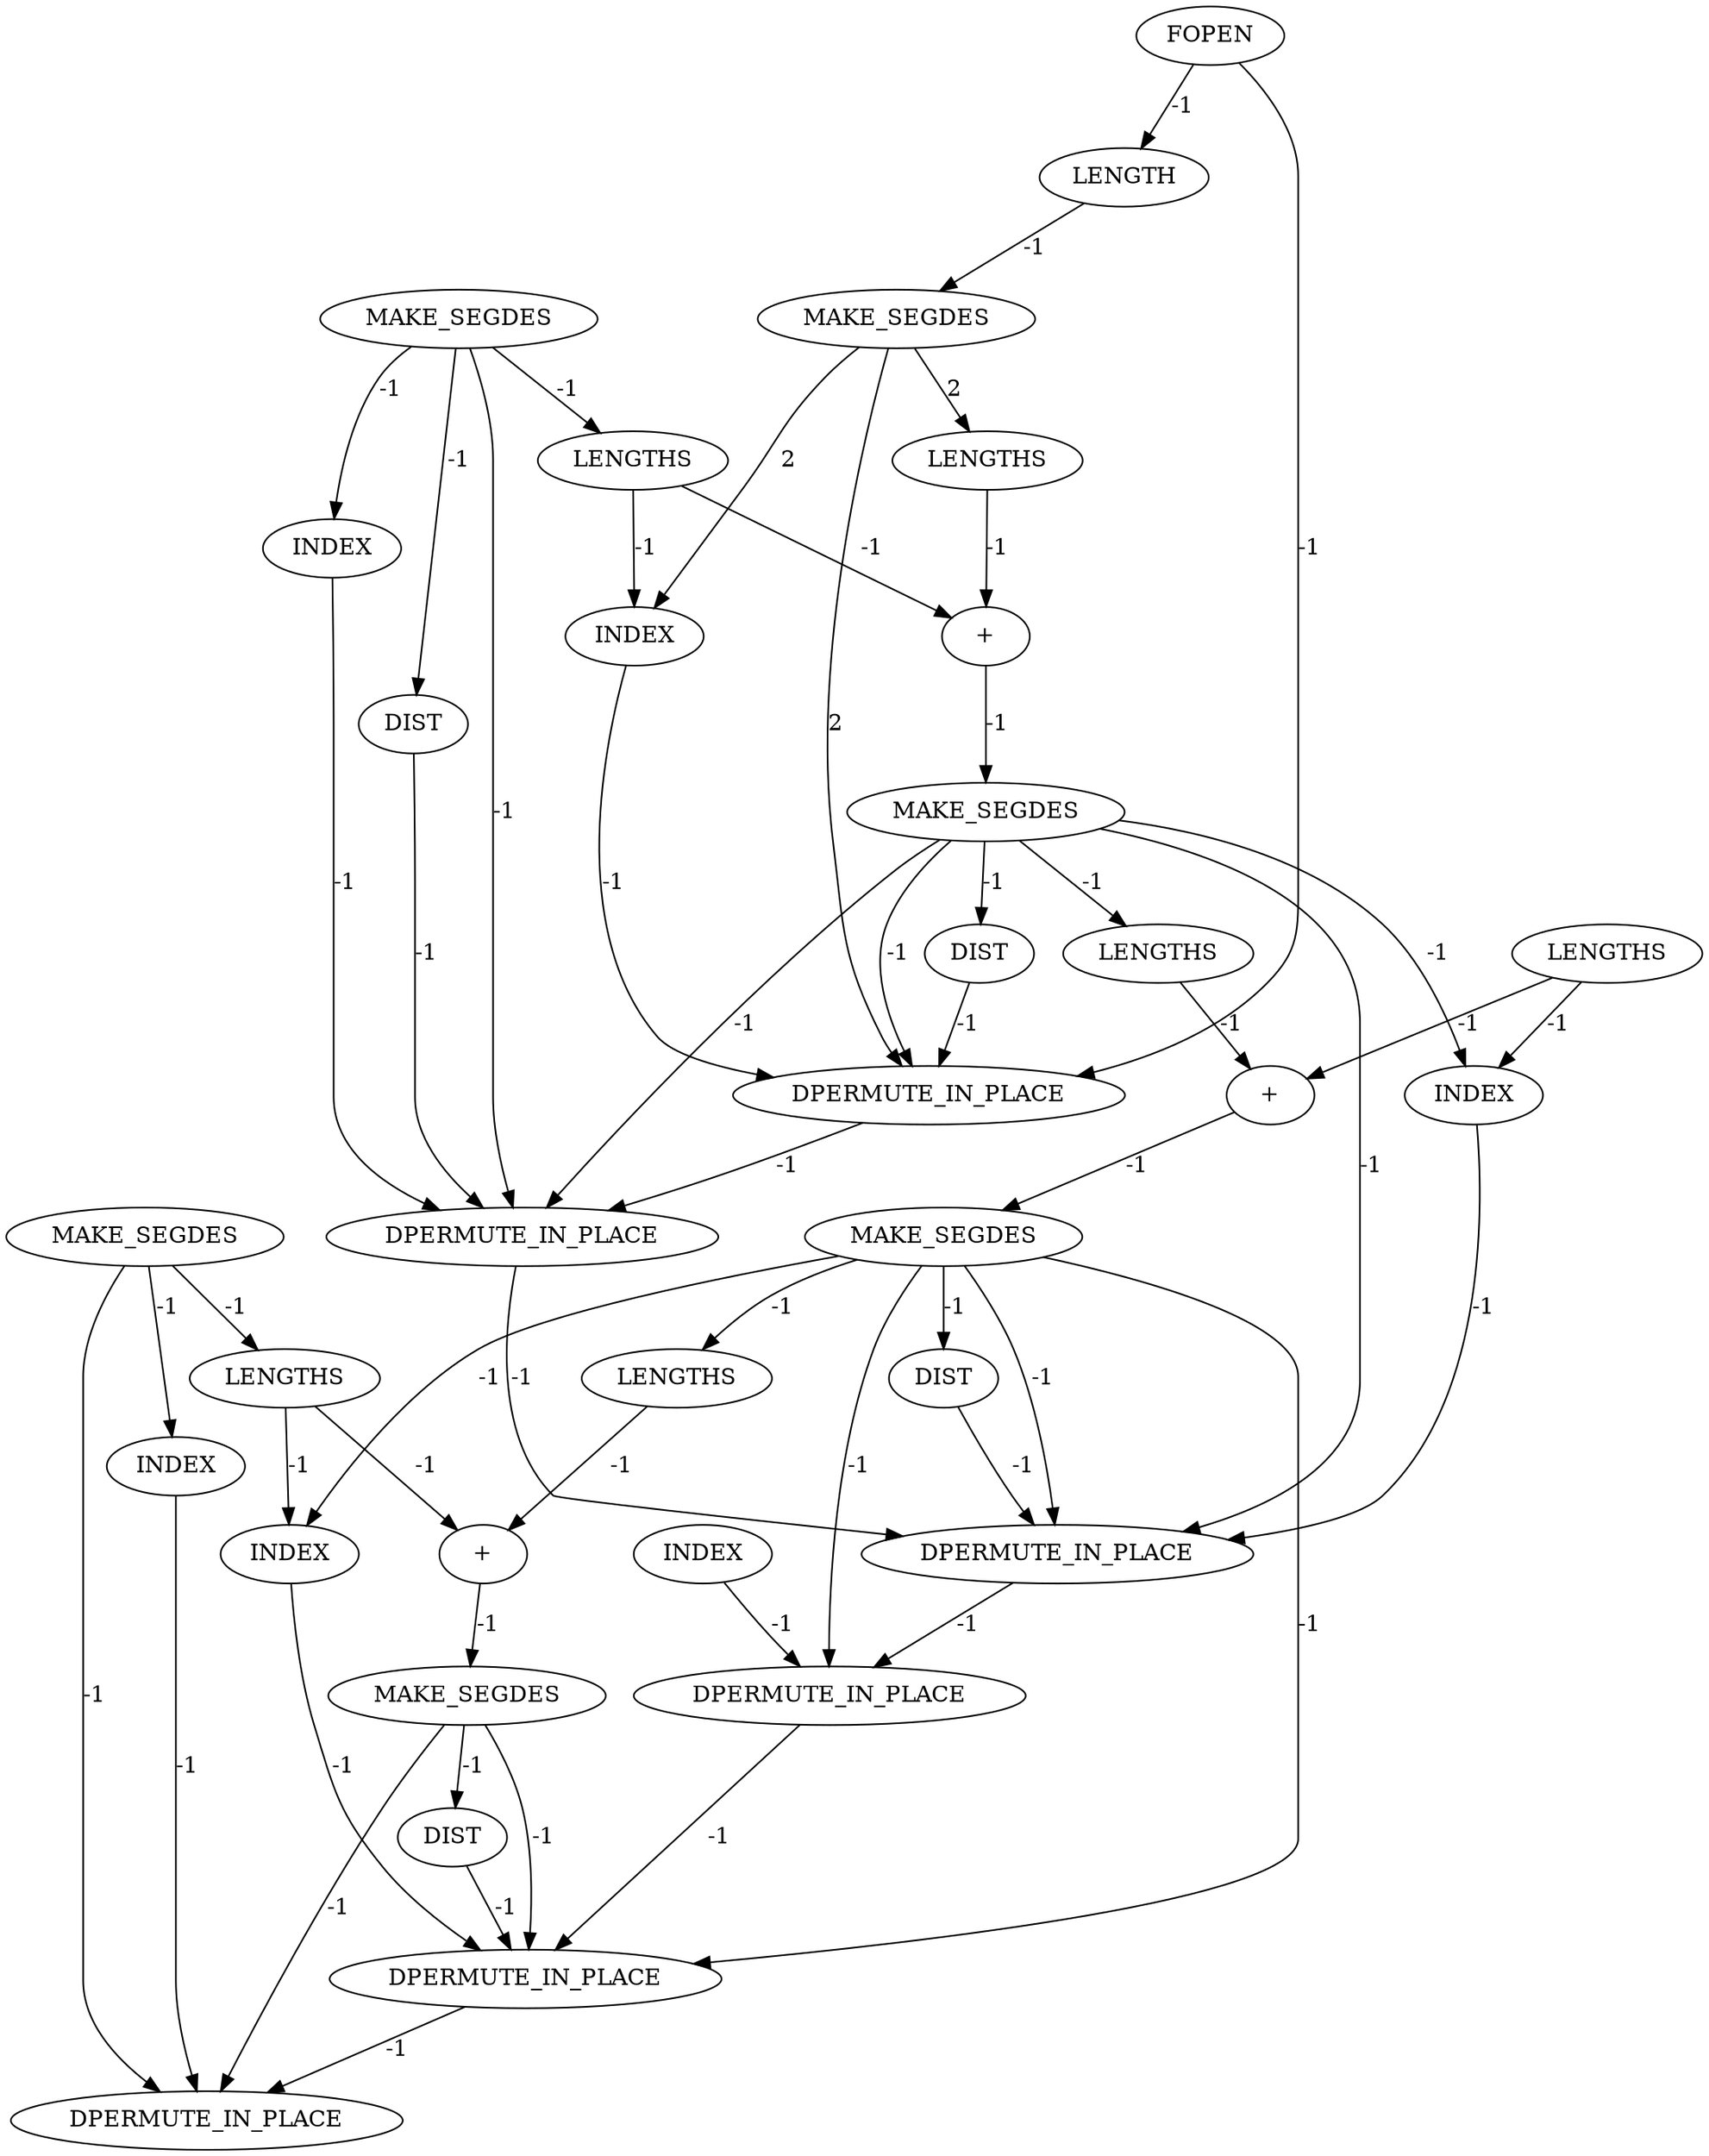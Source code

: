 digraph {
	maximal_independent_set_large_rl_INST_2939 [label=INDEX cost=0]
	maximal_independent_set_large_rl_INST_5983 [label=DPERMUTE_IN_PLACE cost=0]
	maximal_independent_set_large_rl_INST_3015 [label=LENGTHS cost=0]
	maximal_independent_set_large_rl_INST_5986 [label=DPERMUTE_IN_PLACE cost=0]
	maximal_independent_set_large_rl_INST_103 [label=MAKE_SEGDES cost=0]
	maximal_independent_set_large_rl_INST_2961 [label=DIST cost=0]
	maximal_independent_set_large_rl_INST_2997 [label=LENGTHS cost=0]
	maximal_independent_set_large_rl_INST_2950 [label="+" cost=0]
	maximal_independent_set_large_rl_INST_3016 [label="+" cost=0]
	maximal_independent_set_large_rl_INST_2955 [label=MAKE_SEGDES cost=0]
	maximal_independent_set_large_rl_INST_96 [label=FOPEN cost=0]
	maximal_independent_set_large_rl_INST_3005 [label=INDEX cost=0]
	maximal_independent_set_large_rl_INST_2884 [label="+" cost=0]
	maximal_independent_set_large_rl_INST_2840 [label=MAKE_SEGDES cost=3784]
	maximal_independent_set_large_rl_INST_2889 [label=MAKE_SEGDES cost=0]
	maximal_independent_set_large_rl_INST_2861 [label=INDEX cost=0]
	maximal_independent_set_large_rl_INST_2895 [label=DIST cost=0]
	maximal_independent_set_large_rl_INST_2949 [label=LENGTHS cost=0]
	maximal_independent_set_large_rl_INST_2883 [label=LENGTHS cost=0]
	maximal_independent_set_large_rl_INST_2844 [label=MAKE_SEGDES cost=0]
	maximal_independent_set_large_rl_INST_2931 [label=LENGTHS cost=0]
	maximal_independent_set_large_rl_INST_2839 [label=LENGTH cost=0]
	maximal_independent_set_large_rl_INST_2927 [label=INDEX cost=0]
	maximal_independent_set_large_rl_INST_2993 [label=INDEX cost=0]
	maximal_independent_set_large_rl_INST_5984 [label=DPERMUTE_IN_PLACE cost=0]
	maximal_independent_set_large_rl_INST_3027 [label=DIST cost=0]
	maximal_independent_set_large_rl_INST_2873 [label=INDEX cost=0]
	maximal_independent_set_large_rl_INST_5985 [label=DPERMUTE_IN_PLACE cost=0]
	maximal_independent_set_large_rl_INST_2865 [label=LENGTHS cost=0]
	maximal_independent_set_large_rl_INST_5981 [label=DPERMUTE_IN_PLACE cost=0]
	maximal_independent_set_large_rl_INST_3021 [label=MAKE_SEGDES cost=0]
	maximal_independent_set_large_rl_INST_5982 [label=DPERMUTE_IN_PLACE cost=0]
	maximal_independent_set_large_rl_INST_2850 [label=DIST cost=0]
	maximal_independent_set_large_rl_INST_2939 -> maximal_independent_set_large_rl_INST_5983 [label=-1 cost=-1]
	maximal_independent_set_large_rl_INST_5983 -> maximal_independent_set_large_rl_INST_5984 [label=-1 cost=-1]
	maximal_independent_set_large_rl_INST_3015 -> maximal_independent_set_large_rl_INST_3016 [label=-1 cost=-1]
	maximal_independent_set_large_rl_INST_103 -> maximal_independent_set_large_rl_INST_2993 [label=-1 cost=-1]
	maximal_independent_set_large_rl_INST_103 -> maximal_independent_set_large_rl_INST_2997 [label=-1 cost=-1]
	maximal_independent_set_large_rl_INST_103 -> maximal_independent_set_large_rl_INST_5986 [label=-1 cost=-1]
	maximal_independent_set_large_rl_INST_2961 -> maximal_independent_set_large_rl_INST_5983 [label=-1 cost=-1]
	maximal_independent_set_large_rl_INST_2997 -> maximal_independent_set_large_rl_INST_3005 [label=-1 cost=-1]
	maximal_independent_set_large_rl_INST_2997 -> maximal_independent_set_large_rl_INST_3016 [label=-1 cost=-1]
	maximal_independent_set_large_rl_INST_2950 -> maximal_independent_set_large_rl_INST_2955 [label=-1 cost=-1]
	maximal_independent_set_large_rl_INST_3016 -> maximal_independent_set_large_rl_INST_3021 [label=-1 cost=-1]
	maximal_independent_set_large_rl_INST_2955 -> maximal_independent_set_large_rl_INST_2961 [label=-1 cost=-1]
	maximal_independent_set_large_rl_INST_2955 -> maximal_independent_set_large_rl_INST_5983 [label=-1 cost=-1]
	maximal_independent_set_large_rl_INST_2955 -> maximal_independent_set_large_rl_INST_5984 [label=-1 cost=-1]
	maximal_independent_set_large_rl_INST_2955 -> maximal_independent_set_large_rl_INST_3005 [label=-1 cost=-1]
	maximal_independent_set_large_rl_INST_2955 -> maximal_independent_set_large_rl_INST_3015 [label=-1 cost=-1]
	maximal_independent_set_large_rl_INST_2955 -> maximal_independent_set_large_rl_INST_5985 [label=-1 cost=-1]
	maximal_independent_set_large_rl_INST_96 -> maximal_independent_set_large_rl_INST_2839 [label=-1 cost=-1]
	maximal_independent_set_large_rl_INST_96 -> maximal_independent_set_large_rl_INST_5981 [label=-1 cost=-1]
	maximal_independent_set_large_rl_INST_3005 -> maximal_independent_set_large_rl_INST_5985 [label=-1 cost=-1]
	maximal_independent_set_large_rl_INST_2884 -> maximal_independent_set_large_rl_INST_2889 [label=-1 cost=-1]
	maximal_independent_set_large_rl_INST_2840 -> maximal_independent_set_large_rl_INST_2873 [label=2 cost=2]
	maximal_independent_set_large_rl_INST_2840 -> maximal_independent_set_large_rl_INST_2883 [label=2 cost=2]
	maximal_independent_set_large_rl_INST_2840 -> maximal_independent_set_large_rl_INST_5981 [label=2 cost=2]
	maximal_independent_set_large_rl_INST_2889 -> maximal_independent_set_large_rl_INST_2895 [label=-1 cost=-1]
	maximal_independent_set_large_rl_INST_2889 -> maximal_independent_set_large_rl_INST_5981 [label=-1 cost=-1]
	maximal_independent_set_large_rl_INST_2889 -> maximal_independent_set_large_rl_INST_5982 [label=-1 cost=-1]
	maximal_independent_set_large_rl_INST_2889 -> maximal_independent_set_large_rl_INST_2939 [label=-1 cost=-1]
	maximal_independent_set_large_rl_INST_2889 -> maximal_independent_set_large_rl_INST_2949 [label=-1 cost=-1]
	maximal_independent_set_large_rl_INST_2889 -> maximal_independent_set_large_rl_INST_5983 [label=-1 cost=-1]
	maximal_independent_set_large_rl_INST_2861 -> maximal_independent_set_large_rl_INST_5982 [label=-1 cost=-1]
	maximal_independent_set_large_rl_INST_2895 -> maximal_independent_set_large_rl_INST_5981 [label=-1 cost=-1]
	maximal_independent_set_large_rl_INST_2949 -> maximal_independent_set_large_rl_INST_2950 [label=-1 cost=-1]
	maximal_independent_set_large_rl_INST_2883 -> maximal_independent_set_large_rl_INST_2884 [label=-1 cost=-1]
	maximal_independent_set_large_rl_INST_2844 -> maximal_independent_set_large_rl_INST_2850 [label=-1 cost=-1]
	maximal_independent_set_large_rl_INST_2844 -> maximal_independent_set_large_rl_INST_2861 [label=-1 cost=-1]
	maximal_independent_set_large_rl_INST_2844 -> maximal_independent_set_large_rl_INST_2865 [label=-1 cost=-1]
	maximal_independent_set_large_rl_INST_2844 -> maximal_independent_set_large_rl_INST_5982 [label=-1 cost=-1]
	maximal_independent_set_large_rl_INST_2931 -> maximal_independent_set_large_rl_INST_2939 [label=-1 cost=-1]
	maximal_independent_set_large_rl_INST_2931 -> maximal_independent_set_large_rl_INST_2950 [label=-1 cost=-1]
	maximal_independent_set_large_rl_INST_2839 -> maximal_independent_set_large_rl_INST_2840 [label=-1 cost=-1]
	maximal_independent_set_large_rl_INST_2927 -> maximal_independent_set_large_rl_INST_5984 [label=-1 cost=-1]
	maximal_independent_set_large_rl_INST_2993 -> maximal_independent_set_large_rl_INST_5986 [label=-1 cost=-1]
	maximal_independent_set_large_rl_INST_5984 -> maximal_independent_set_large_rl_INST_5985 [label=-1 cost=-1]
	maximal_independent_set_large_rl_INST_3027 -> maximal_independent_set_large_rl_INST_5985 [label=-1 cost=-1]
	maximal_independent_set_large_rl_INST_2873 -> maximal_independent_set_large_rl_INST_5981 [label=-1 cost=-1]
	maximal_independent_set_large_rl_INST_5985 -> maximal_independent_set_large_rl_INST_5986 [label=-1 cost=-1]
	maximal_independent_set_large_rl_INST_2865 -> maximal_independent_set_large_rl_INST_2873 [label=-1 cost=-1]
	maximal_independent_set_large_rl_INST_2865 -> maximal_independent_set_large_rl_INST_2884 [label=-1 cost=-1]
	maximal_independent_set_large_rl_INST_5981 -> maximal_independent_set_large_rl_INST_5982 [label=-1 cost=-1]
	maximal_independent_set_large_rl_INST_3021 -> maximal_independent_set_large_rl_INST_3027 [label=-1 cost=-1]
	maximal_independent_set_large_rl_INST_3021 -> maximal_independent_set_large_rl_INST_5985 [label=-1 cost=-1]
	maximal_independent_set_large_rl_INST_3021 -> maximal_independent_set_large_rl_INST_5986 [label=-1 cost=-1]
	maximal_independent_set_large_rl_INST_5982 -> maximal_independent_set_large_rl_INST_5983 [label=-1 cost=-1]
	maximal_independent_set_large_rl_INST_2850 -> maximal_independent_set_large_rl_INST_5982 [label=-1 cost=-1]
}

